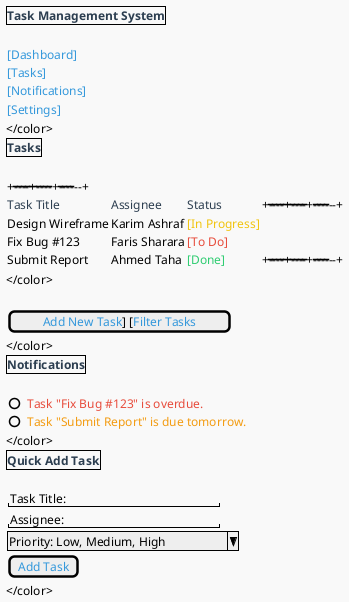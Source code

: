 @startuml
'https://plantuml.com/salt

skinparam backgroundColor #f9f9f9
skinparam shadowing false
skinparam roundCorner 10

salt
{
  {+
    <color #2C3E50><b>Task Management System</b></color>
  }

  <color #ECF0F1>
  {
    <color #3498DB>[Dashboard]</color>
    <color #3498DB>[Tasks]</color>
    <color #3498DB>[Notifications]</color>
    <color #3498DB>[Settings]</color>
  }
  </color>

  {+
    <color #2C3E50><b>Tasks</b></color>
  }
  <color #ECF0F1>
  {
    +----------------------+----------------------+----------------------+
    | <color #2C3E50>Task Title</color>          | <color #2C3E50>Assignee</color>         | <color #2C3E50>Status</color>           |
    +----------------------+----------------------+----------------------+
    | Design Wireframe     | Karim Ashraf         | <color #F1C40F>[In Progress]</color>
    |
    | Fix Bug #123         | Faris Sharara         | <color #E74C3C>[To Do]</color>
    |
    | Submit Report        | Ahmed Taha          | <color #2ECC71>[Done]</color>           |
    +----------------------+----------------------+----------------------+
  }
  </color>

  <color #ECF0F1>
  {
    [<color #3498DB>Add New Task</color>] [<color #3498DB>Filter Tasks</color>]
  }
  </color>

  {+
    <color #2C3E50><b>Notifications</b></color>
  }
  <color #ECF0F1>
  {
    () <color #E74C3C>Task "Fix Bug #123" is overdue.</color>
    () <color #F39C12>Task "Submit Report" is due tomorrow.</color>
  }
  </color>

  {+
    <color #2C3E50><b>Quick Add Task</b></color>
  }
  <color #ECF0F1>
  {
    "Task Title:               "
    "Assignee:                 "
    ^Priority: Low, Medium, High^
    [<color #3498DB>Add Task</color>]
  }
  </color>
}
@enduml
